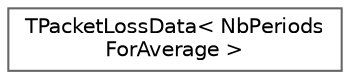 digraph "Graphical Class Hierarchy"
{
 // INTERACTIVE_SVG=YES
 // LATEX_PDF_SIZE
  bgcolor="transparent";
  edge [fontname=Helvetica,fontsize=10,labelfontname=Helvetica,labelfontsize=10];
  node [fontname=Helvetica,fontsize=10,shape=box,height=0.2,width=0.4];
  rankdir="LR";
  Node0 [id="Node000000",label="TPacketLossData\< NbPeriods\lForAverage \>",height=0.2,width=0.4,color="grey40", fillcolor="white", style="filled",URL="$d7/d66/structTPacketLossData.html",tooltip="Calculates the current packet loss along with a rolling average of the past X updates Constructed wit..."];
}
